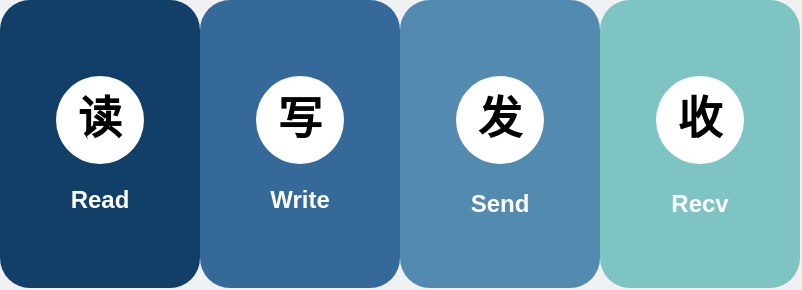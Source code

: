 <mxfile version="20.6.0" type="github">
  <diagram id="3228e29e-7158-1315-38df-8450db1d8a1d" name="Page-1">
    <mxGraphModel dx="925" dy="482" grid="0" gridSize="10" guides="1" tooltips="1" connect="1" arrows="1" fold="1" page="1" pageScale="1" pageWidth="600" pageHeight="250" background="#EFF1F3" math="0" shadow="0">
      <root>
        <mxCell id="0" />
        <mxCell id="1" parent="0" />
        <mxCell id="I8ODeFikB3_Pxrsl2uY8-1" value="" style="rounded=1;whiteSpace=wrap;html=1;fillColor=#123F67;strokeColor=none;" parent="1" vertex="1">
          <mxGeometry x="100" y="53" width="100" height="144" as="geometry" />
        </mxCell>
        <mxCell id="I8ODeFikB3_Pxrsl2uY8-2" value="&lt;font style=&quot;font-size: 22px&quot;&gt;&lt;b&gt;读&lt;/b&gt;&lt;/font&gt;" style="ellipse;whiteSpace=wrap;html=1;aspect=fixed;fillColor=#FFFFFF;strokeColor=none;" parent="1" vertex="1">
          <mxGeometry x="128" y="91" width="44" height="44" as="geometry" />
        </mxCell>
        <mxCell id="I8ODeFikB3_Pxrsl2uY8-3" value="&lt;font color=&quot;#ffffff&quot;&gt;&lt;b&gt;Read&lt;/b&gt;&lt;/font&gt;" style="text;html=1;strokeColor=none;fillColor=none;align=center;verticalAlign=middle;whiteSpace=wrap;rounded=0;" parent="1" vertex="1">
          <mxGeometry x="120" y="137.5" width="60" height="30" as="geometry" />
        </mxCell>
        <mxCell id="I8ODeFikB3_Pxrsl2uY8-4" value="" style="rounded=1;whiteSpace=wrap;html=1;fillColor=#35699A;strokeColor=none;" parent="1" vertex="1">
          <mxGeometry x="200" y="53" width="100" height="144" as="geometry" />
        </mxCell>
        <mxCell id="I8ODeFikB3_Pxrsl2uY8-5" value="&lt;font style=&quot;font-size: 22px&quot;&gt;&lt;b&gt;写&lt;/b&gt;&lt;/font&gt;" style="ellipse;whiteSpace=wrap;html=1;aspect=fixed;fillColor=#FFFFFF;strokeColor=none;" parent="1" vertex="1">
          <mxGeometry x="228" y="91" width="44" height="44" as="geometry" />
        </mxCell>
        <mxCell id="I8ODeFikB3_Pxrsl2uY8-6" value="&lt;font color=&quot;#ffffff&quot;&gt;&lt;b&gt;Write&lt;/b&gt;&lt;/font&gt;" style="text;html=1;strokeColor=none;fillColor=none;align=center;verticalAlign=middle;whiteSpace=wrap;rounded=0;" parent="1" vertex="1">
          <mxGeometry x="220" y="137.5" width="60" height="30" as="geometry" />
        </mxCell>
        <mxCell id="I8ODeFikB3_Pxrsl2uY8-7" value="" style="rounded=1;whiteSpace=wrap;html=1;fillColor=#538AAF;strokeColor=none;" parent="1" vertex="1">
          <mxGeometry x="300" y="53" width="100" height="144" as="geometry" />
        </mxCell>
        <mxCell id="I8ODeFikB3_Pxrsl2uY8-8" value="&lt;font style=&quot;font-size: 22px&quot;&gt;&lt;b&gt;发&lt;/b&gt;&lt;/font&gt;" style="ellipse;whiteSpace=wrap;html=1;aspect=fixed;fillColor=#FFFFFF;strokeColor=none;" parent="1" vertex="1">
          <mxGeometry x="328" y="91" width="44" height="44" as="geometry" />
        </mxCell>
        <mxCell id="I8ODeFikB3_Pxrsl2uY8-9" value="&lt;font color=&quot;#ffffff&quot;&gt;&lt;b&gt;Send&lt;/b&gt;&lt;/font&gt;" style="text;html=1;strokeColor=none;fillColor=none;align=center;verticalAlign=middle;whiteSpace=wrap;rounded=0;" parent="1" vertex="1">
          <mxGeometry x="320" y="139.5" width="60" height="30" as="geometry" />
        </mxCell>
        <mxCell id="I8ODeFikB3_Pxrsl2uY8-10" value="" style="rounded=1;whiteSpace=wrap;html=1;fillColor=#7EC4C3;strokeColor=none;" parent="1" vertex="1">
          <mxGeometry x="400" y="53" width="100" height="144" as="geometry" />
        </mxCell>
        <mxCell id="I8ODeFikB3_Pxrsl2uY8-11" value="&lt;font style=&quot;font-size: 22px&quot;&gt;&lt;b&gt;收&lt;/b&gt;&lt;/font&gt;" style="ellipse;whiteSpace=wrap;html=1;aspect=fixed;fillColor=#FFFFFF;strokeColor=none;" parent="1" vertex="1">
          <mxGeometry x="428" y="91" width="44" height="44" as="geometry" />
        </mxCell>
        <mxCell id="I8ODeFikB3_Pxrsl2uY8-12" value="&lt;font color=&quot;#ffffff&quot;&gt;&lt;b&gt;Recv&lt;/b&gt;&lt;/font&gt;" style="text;html=1;strokeColor=none;fillColor=none;align=center;verticalAlign=middle;whiteSpace=wrap;rounded=0;" parent="1" vertex="1">
          <mxGeometry x="420" y="139.5" width="60" height="30" as="geometry" />
        </mxCell>
      </root>
    </mxGraphModel>
  </diagram>
</mxfile>
